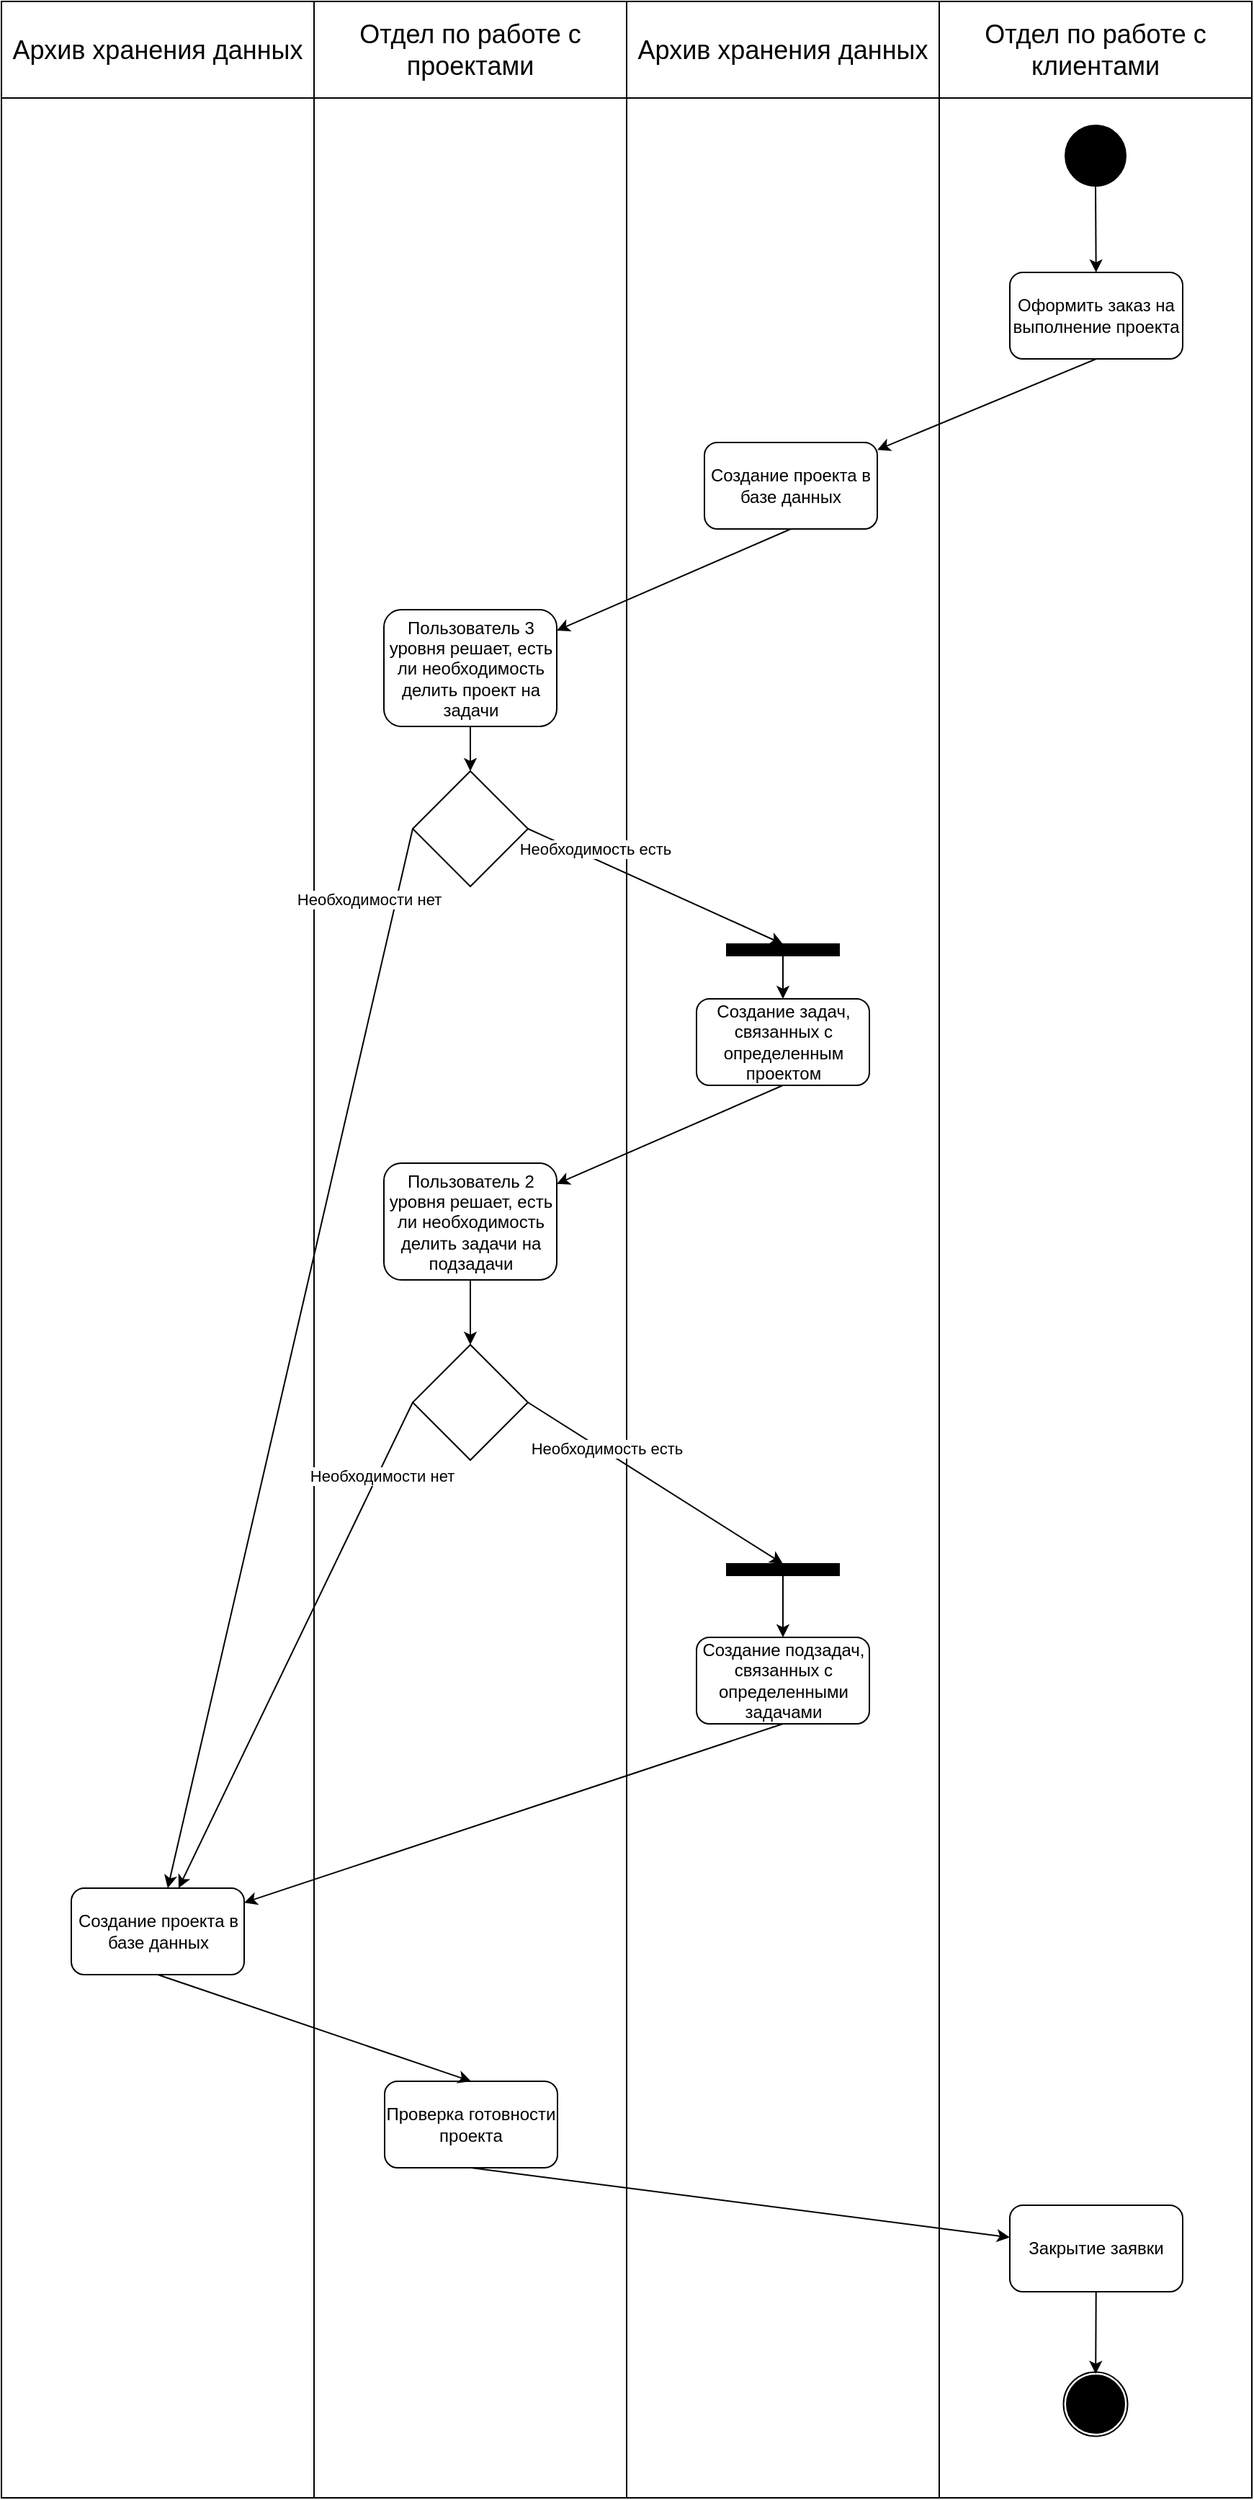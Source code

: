 <mxfile version="24.0.0" type="device">
  <diagram name="Страница — 1" id="2QSt0BCuGMfHpBRcr5sU">
    <mxGraphModel dx="2117" dy="530" grid="0" gridSize="10" guides="1" tooltips="1" connect="1" arrows="1" fold="1" page="1" pageScale="1" pageWidth="827" pageHeight="1169" math="0" shadow="0">
      <root>
        <mxCell id="0" />
        <mxCell id="1" parent="0" />
        <mxCell id="e5vTrciUdZTCl425_lgJ-6" value="" style="rounded=0;whiteSpace=wrap;html=1;" vertex="1" parent="1">
          <mxGeometry x="630" y="96" width="217" height="1732" as="geometry" />
        </mxCell>
        <mxCell id="e5vTrciUdZTCl425_lgJ-43" value="" style="ellipse;whiteSpace=wrap;html=1;aspect=fixed;fillColor=#FFFFFF;strokeColor=#000000;" vertex="1" parent="1">
          <mxGeometry x="716.25" y="1740.75" width="44.5" height="44.5" as="geometry" />
        </mxCell>
        <mxCell id="e5vTrciUdZTCl425_lgJ-16" value="" style="rounded=0;whiteSpace=wrap;html=1;" vertex="1" parent="1">
          <mxGeometry x="-21" y="96" width="217" height="1732" as="geometry" />
        </mxCell>
        <mxCell id="e5vTrciUdZTCl425_lgJ-2" value="" style="rounded=0;whiteSpace=wrap;html=1;" vertex="1" parent="1">
          <mxGeometry x="196" y="96" width="217" height="1732" as="geometry" />
        </mxCell>
        <mxCell id="e5vTrciUdZTCl425_lgJ-3" value="&lt;font style=&quot;font-size: 18px;&quot;&gt;Отдел по работе с проектами&lt;/font&gt;" style="rounded=0;whiteSpace=wrap;html=1;" vertex="1" parent="1">
          <mxGeometry x="196" y="96" width="217" height="67" as="geometry" />
        </mxCell>
        <mxCell id="e5vTrciUdZTCl425_lgJ-4" value="" style="rounded=0;whiteSpace=wrap;html=1;" vertex="1" parent="1">
          <mxGeometry x="413" y="96" width="217" height="1732" as="geometry" />
        </mxCell>
        <mxCell id="e5vTrciUdZTCl425_lgJ-5" value="&lt;font style=&quot;font-size: 18px;&quot;&gt;Архив хранения данных&lt;/font&gt;" style="rounded=0;whiteSpace=wrap;html=1;" vertex="1" parent="1">
          <mxGeometry x="413" y="96" width="217" height="67" as="geometry" />
        </mxCell>
        <mxCell id="e5vTrciUdZTCl425_lgJ-7" value="&lt;font style=&quot;font-size: 18px;&quot;&gt;Отдел по работе с клиентами&lt;/font&gt;" style="rounded=0;whiteSpace=wrap;html=1;" vertex="1" parent="1">
          <mxGeometry x="630" y="96" width="217" height="67" as="geometry" />
        </mxCell>
        <mxCell id="e5vTrciUdZTCl425_lgJ-8" value="" style="ellipse;whiteSpace=wrap;html=1;aspect=fixed;fillColor=#000000;" vertex="1" parent="1">
          <mxGeometry x="717.5" y="182" width="42" height="42" as="geometry" />
        </mxCell>
        <mxCell id="e5vTrciUdZTCl425_lgJ-10" value="Оформить заказ на выполнение проекта" style="rounded=1;whiteSpace=wrap;html=1;" vertex="1" parent="1">
          <mxGeometry x="679" y="284" width="120" height="60" as="geometry" />
        </mxCell>
        <mxCell id="e5vTrciUdZTCl425_lgJ-11" value="Создание проекта в базе данных" style="rounded=1;whiteSpace=wrap;html=1;" vertex="1" parent="1">
          <mxGeometry x="467" y="402" width="120" height="60" as="geometry" />
        </mxCell>
        <mxCell id="e5vTrciUdZTCl425_lgJ-12" value="Пользователь 3 уровня решает, есть ли необходимость делить проект на задачи" style="rounded=1;whiteSpace=wrap;html=1;" vertex="1" parent="1">
          <mxGeometry x="244.5" y="518" width="120" height="81" as="geometry" />
        </mxCell>
        <mxCell id="e5vTrciUdZTCl425_lgJ-13" value="" style="rhombus;whiteSpace=wrap;html=1;" vertex="1" parent="1">
          <mxGeometry x="264.5" y="630" width="80" height="80" as="geometry" />
        </mxCell>
        <mxCell id="e5vTrciUdZTCl425_lgJ-14" value="Создание проекта в базе данных" style="rounded=1;whiteSpace=wrap;html=1;" vertex="1" parent="1">
          <mxGeometry x="27.5" y="1405" width="120" height="60" as="geometry" />
        </mxCell>
        <mxCell id="e5vTrciUdZTCl425_lgJ-15" value="&lt;font style=&quot;font-size: 18px;&quot;&gt;Архив хранения данных&lt;/font&gt;" style="rounded=0;whiteSpace=wrap;html=1;" vertex="1" parent="1">
          <mxGeometry x="-21" y="96" width="217" height="67" as="geometry" />
        </mxCell>
        <mxCell id="e5vTrciUdZTCl425_lgJ-17" value="Создание задач, связанных с определенным проектом" style="rounded=1;whiteSpace=wrap;html=1;" vertex="1" parent="1">
          <mxGeometry x="461.5" y="788" width="120" height="60" as="geometry" />
        </mxCell>
        <mxCell id="e5vTrciUdZTCl425_lgJ-18" value="Пользователь 2 уровня решает, есть ли необходимость делить задачи на подзадачи" style="rounded=1;whiteSpace=wrap;html=1;" vertex="1" parent="1">
          <mxGeometry x="244.5" y="902" width="120" height="81" as="geometry" />
        </mxCell>
        <mxCell id="e5vTrciUdZTCl425_lgJ-19" value="" style="rhombus;whiteSpace=wrap;html=1;" vertex="1" parent="1">
          <mxGeometry x="264.5" y="1028" width="80" height="80" as="geometry" />
        </mxCell>
        <mxCell id="e5vTrciUdZTCl425_lgJ-20" value="Создание подзадач, связанных с определенными задачами" style="rounded=1;whiteSpace=wrap;html=1;" vertex="1" parent="1">
          <mxGeometry x="461.5" y="1231" width="120" height="60" as="geometry" />
        </mxCell>
        <mxCell id="e5vTrciUdZTCl425_lgJ-22" value="" style="endArrow=classic;html=1;rounded=0;exitX=0;exitY=0.5;exitDx=0;exitDy=0;" edge="1" parent="1" source="e5vTrciUdZTCl425_lgJ-19" target="e5vTrciUdZTCl425_lgJ-14">
          <mxGeometry width="50" height="50" relative="1" as="geometry">
            <mxPoint x="120" y="1196" as="sourcePoint" />
            <mxPoint x="170" y="1146" as="targetPoint" />
          </mxGeometry>
        </mxCell>
        <mxCell id="e5vTrciUdZTCl425_lgJ-48" value="Необходимости нет" style="edgeLabel;html=1;align=center;verticalAlign=middle;resizable=0;points=[];" vertex="1" connectable="0" parent="e5vTrciUdZTCl425_lgJ-22">
          <mxGeometry x="-0.702" y="1" relative="1" as="geometry">
            <mxPoint x="1" as="offset" />
          </mxGeometry>
        </mxCell>
        <mxCell id="e5vTrciUdZTCl425_lgJ-24" value="" style="rounded=0;whiteSpace=wrap;html=1;fillColor=#000000;" vertex="1" parent="1">
          <mxGeometry x="482.5" y="1180" width="78" height="8" as="geometry" />
        </mxCell>
        <mxCell id="e5vTrciUdZTCl425_lgJ-25" value="" style="endArrow=classic;html=1;rounded=0;exitX=1;exitY=0.5;exitDx=0;exitDy=0;entryX=0.5;entryY=0;entryDx=0;entryDy=0;" edge="1" parent="1" source="e5vTrciUdZTCl425_lgJ-19" target="e5vTrciUdZTCl425_lgJ-24">
          <mxGeometry width="50" height="50" relative="1" as="geometry">
            <mxPoint x="466" y="1127" as="sourcePoint" />
            <mxPoint x="516" y="1077" as="targetPoint" />
          </mxGeometry>
        </mxCell>
        <mxCell id="e5vTrciUdZTCl425_lgJ-47" value="Необходимость есть" style="edgeLabel;html=1;align=center;verticalAlign=middle;resizable=0;points=[];" vertex="1" connectable="0" parent="e5vTrciUdZTCl425_lgJ-25">
          <mxGeometry x="-0.404" y="2" relative="1" as="geometry">
            <mxPoint as="offset" />
          </mxGeometry>
        </mxCell>
        <mxCell id="e5vTrciUdZTCl425_lgJ-26" value="" style="endArrow=classic;html=1;rounded=0;exitX=0.5;exitY=1;exitDx=0;exitDy=0;entryX=0.5;entryY=0;entryDx=0;entryDy=0;" edge="1" parent="1" source="e5vTrciUdZTCl425_lgJ-24" target="e5vTrciUdZTCl425_lgJ-20">
          <mxGeometry width="50" height="50" relative="1" as="geometry">
            <mxPoint x="462" y="1421" as="sourcePoint" />
            <mxPoint x="512" y="1371" as="targetPoint" />
          </mxGeometry>
        </mxCell>
        <mxCell id="e5vTrciUdZTCl425_lgJ-27" value="" style="rounded=0;whiteSpace=wrap;html=1;fillColor=#000000;" vertex="1" parent="1">
          <mxGeometry x="482.5" y="750" width="78" height="8" as="geometry" />
        </mxCell>
        <mxCell id="e5vTrciUdZTCl425_lgJ-28" value="" style="endArrow=classic;html=1;rounded=0;" edge="1" parent="1" source="e5vTrciUdZTCl425_lgJ-8" target="e5vTrciUdZTCl425_lgJ-10">
          <mxGeometry width="50" height="50" relative="1" as="geometry">
            <mxPoint x="700" y="577" as="sourcePoint" />
            <mxPoint x="750" y="527" as="targetPoint" />
          </mxGeometry>
        </mxCell>
        <mxCell id="e5vTrciUdZTCl425_lgJ-29" value="" style="endArrow=classic;html=1;rounded=0;exitX=0.5;exitY=1;exitDx=0;exitDy=0;" edge="1" parent="1" source="e5vTrciUdZTCl425_lgJ-10" target="e5vTrciUdZTCl425_lgJ-11">
          <mxGeometry width="50" height="50" relative="1" as="geometry">
            <mxPoint x="688" y="507" as="sourcePoint" />
            <mxPoint x="738" y="457" as="targetPoint" />
          </mxGeometry>
        </mxCell>
        <mxCell id="e5vTrciUdZTCl425_lgJ-30" value="" style="endArrow=classic;html=1;rounded=0;exitX=0.5;exitY=1;exitDx=0;exitDy=0;" edge="1" parent="1" source="e5vTrciUdZTCl425_lgJ-11" target="e5vTrciUdZTCl425_lgJ-12">
          <mxGeometry width="50" height="50" relative="1" as="geometry">
            <mxPoint x="516" y="602" as="sourcePoint" />
            <mxPoint x="566" y="552" as="targetPoint" />
          </mxGeometry>
        </mxCell>
        <mxCell id="e5vTrciUdZTCl425_lgJ-31" value="" style="endArrow=classic;html=1;rounded=0;" edge="1" parent="1" source="e5vTrciUdZTCl425_lgJ-12" target="e5vTrciUdZTCl425_lgJ-13">
          <mxGeometry width="50" height="50" relative="1" as="geometry">
            <mxPoint x="216" y="686" as="sourcePoint" />
            <mxPoint x="266" y="636" as="targetPoint" />
          </mxGeometry>
        </mxCell>
        <mxCell id="e5vTrciUdZTCl425_lgJ-32" value="" style="endArrow=classic;html=1;rounded=0;exitX=1;exitY=0.5;exitDx=0;exitDy=0;entryX=0.5;entryY=0;entryDx=0;entryDy=0;" edge="1" parent="1" source="e5vTrciUdZTCl425_lgJ-13" target="e5vTrciUdZTCl425_lgJ-27">
          <mxGeometry width="50" height="50" relative="1" as="geometry">
            <mxPoint x="544" y="690" as="sourcePoint" />
            <mxPoint x="594" y="640" as="targetPoint" />
          </mxGeometry>
        </mxCell>
        <mxCell id="e5vTrciUdZTCl425_lgJ-45" value="Необходимость есть" style="edgeLabel;html=1;align=center;verticalAlign=middle;resizable=0;points=[];" vertex="1" connectable="0" parent="e5vTrciUdZTCl425_lgJ-32">
          <mxGeometry x="-0.597" y="1" relative="1" as="geometry">
            <mxPoint x="10" y="-1" as="offset" />
          </mxGeometry>
        </mxCell>
        <mxCell id="e5vTrciUdZTCl425_lgJ-33" value="" style="endArrow=classic;html=1;rounded=0;" edge="1" parent="1" source="e5vTrciUdZTCl425_lgJ-27" target="e5vTrciUdZTCl425_lgJ-17">
          <mxGeometry width="50" height="50" relative="1" as="geometry">
            <mxPoint x="478" y="994" as="sourcePoint" />
            <mxPoint x="528" y="944" as="targetPoint" />
          </mxGeometry>
        </mxCell>
        <mxCell id="e5vTrciUdZTCl425_lgJ-34" value="" style="endArrow=classic;html=1;rounded=0;exitX=0.5;exitY=1;exitDx=0;exitDy=0;" edge="1" parent="1" source="e5vTrciUdZTCl425_lgJ-17" target="e5vTrciUdZTCl425_lgJ-18">
          <mxGeometry width="50" height="50" relative="1" as="geometry">
            <mxPoint x="498" y="1025" as="sourcePoint" />
            <mxPoint x="548" y="975" as="targetPoint" />
          </mxGeometry>
        </mxCell>
        <mxCell id="e5vTrciUdZTCl425_lgJ-35" value="" style="endArrow=classic;html=1;rounded=0;" edge="1" parent="1" source="e5vTrciUdZTCl425_lgJ-18" target="e5vTrciUdZTCl425_lgJ-19">
          <mxGeometry width="50" height="50" relative="1" as="geometry">
            <mxPoint x="442" y="1063" as="sourcePoint" />
            <mxPoint x="492" y="1013" as="targetPoint" />
          </mxGeometry>
        </mxCell>
        <mxCell id="e5vTrciUdZTCl425_lgJ-36" value="" style="endArrow=classic;html=1;rounded=0;exitX=0;exitY=0.5;exitDx=0;exitDy=0;" edge="1" parent="1" source="e5vTrciUdZTCl425_lgJ-13" target="e5vTrciUdZTCl425_lgJ-14">
          <mxGeometry width="50" height="50" relative="1" as="geometry">
            <mxPoint x="82" y="772" as="sourcePoint" />
            <mxPoint x="132" y="722" as="targetPoint" />
          </mxGeometry>
        </mxCell>
        <mxCell id="e5vTrciUdZTCl425_lgJ-46" value="Необходимости нет" style="edgeLabel;html=1;align=center;verticalAlign=middle;resizable=0;points=[];" vertex="1" connectable="0" parent="e5vTrciUdZTCl425_lgJ-36">
          <mxGeometry x="-0.8" y="-1" relative="1" as="geometry">
            <mxPoint x="-13" y="-25" as="offset" />
          </mxGeometry>
        </mxCell>
        <mxCell id="e5vTrciUdZTCl425_lgJ-37" value="" style="endArrow=classic;html=1;rounded=0;exitX=0.5;exitY=1;exitDx=0;exitDy=0;" edge="1" parent="1" source="e5vTrciUdZTCl425_lgJ-20" target="e5vTrciUdZTCl425_lgJ-14">
          <mxGeometry width="50" height="50" relative="1" as="geometry">
            <mxPoint x="920" y="1331" as="sourcePoint" />
            <mxPoint x="970" y="1281" as="targetPoint" />
          </mxGeometry>
        </mxCell>
        <mxCell id="e5vTrciUdZTCl425_lgJ-38" value="Проверка готовности проекта" style="rounded=1;whiteSpace=wrap;html=1;" vertex="1" parent="1">
          <mxGeometry x="245" y="1539" width="120" height="60" as="geometry" />
        </mxCell>
        <mxCell id="e5vTrciUdZTCl425_lgJ-39" value="" style="endArrow=classic;html=1;rounded=0;exitX=0.5;exitY=1;exitDx=0;exitDy=0;entryX=0.5;entryY=0;entryDx=0;entryDy=0;" edge="1" parent="1" source="e5vTrciUdZTCl425_lgJ-14" target="e5vTrciUdZTCl425_lgJ-38">
          <mxGeometry width="50" height="50" relative="1" as="geometry">
            <mxPoint x="247" y="1507" as="sourcePoint" />
            <mxPoint x="297" y="1457" as="targetPoint" />
          </mxGeometry>
        </mxCell>
        <mxCell id="e5vTrciUdZTCl425_lgJ-40" value="Закрытие заявки" style="rounded=1;whiteSpace=wrap;html=1;" vertex="1" parent="1">
          <mxGeometry x="679" y="1625" width="120" height="60" as="geometry" />
        </mxCell>
        <mxCell id="e5vTrciUdZTCl425_lgJ-41" value="" style="endArrow=classic;html=1;rounded=0;exitX=0.5;exitY=1;exitDx=0;exitDy=0;" edge="1" parent="1" source="e5vTrciUdZTCl425_lgJ-38" target="e5vTrciUdZTCl425_lgJ-40">
          <mxGeometry width="50" height="50" relative="1" as="geometry">
            <mxPoint x="508" y="1573" as="sourcePoint" />
            <mxPoint x="558" y="1523" as="targetPoint" />
          </mxGeometry>
        </mxCell>
        <mxCell id="e5vTrciUdZTCl425_lgJ-42" value="" style="ellipse;whiteSpace=wrap;html=1;aspect=fixed;fillColor=#000000;strokeColor=#FFFFFF;" vertex="1" parent="1">
          <mxGeometry x="717.5" y="1742" width="42" height="42" as="geometry" />
        </mxCell>
        <mxCell id="e5vTrciUdZTCl425_lgJ-44" value="" style="endArrow=classic;html=1;rounded=0;" edge="1" parent="1" source="e5vTrciUdZTCl425_lgJ-40" target="e5vTrciUdZTCl425_lgJ-42">
          <mxGeometry width="50" height="50" relative="1" as="geometry">
            <mxPoint x="671" y="1749" as="sourcePoint" />
            <mxPoint x="721" y="1699" as="targetPoint" />
          </mxGeometry>
        </mxCell>
      </root>
    </mxGraphModel>
  </diagram>
</mxfile>
